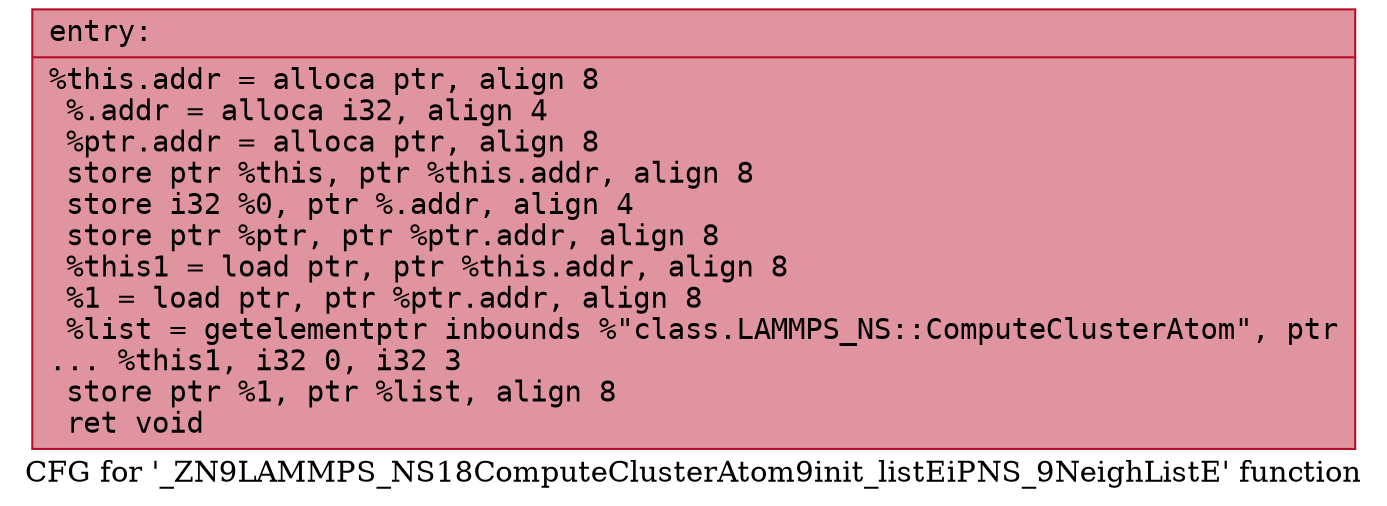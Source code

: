 digraph "CFG for '_ZN9LAMMPS_NS18ComputeClusterAtom9init_listEiPNS_9NeighListE' function" {
	label="CFG for '_ZN9LAMMPS_NS18ComputeClusterAtom9init_listEiPNS_9NeighListE' function";

	Node0x55ca2676ae50 [shape=record,color="#b70d28ff", style=filled, fillcolor="#b70d2870" fontname="Courier",label="{entry:\l|  %this.addr = alloca ptr, align 8\l  %.addr = alloca i32, align 4\l  %ptr.addr = alloca ptr, align 8\l  store ptr %this, ptr %this.addr, align 8\l  store i32 %0, ptr %.addr, align 4\l  store ptr %ptr, ptr %ptr.addr, align 8\l  %this1 = load ptr, ptr %this.addr, align 8\l  %1 = load ptr, ptr %ptr.addr, align 8\l  %list = getelementptr inbounds %\"class.LAMMPS_NS::ComputeClusterAtom\", ptr\l... %this1, i32 0, i32 3\l  store ptr %1, ptr %list, align 8\l  ret void\l}"];
}
